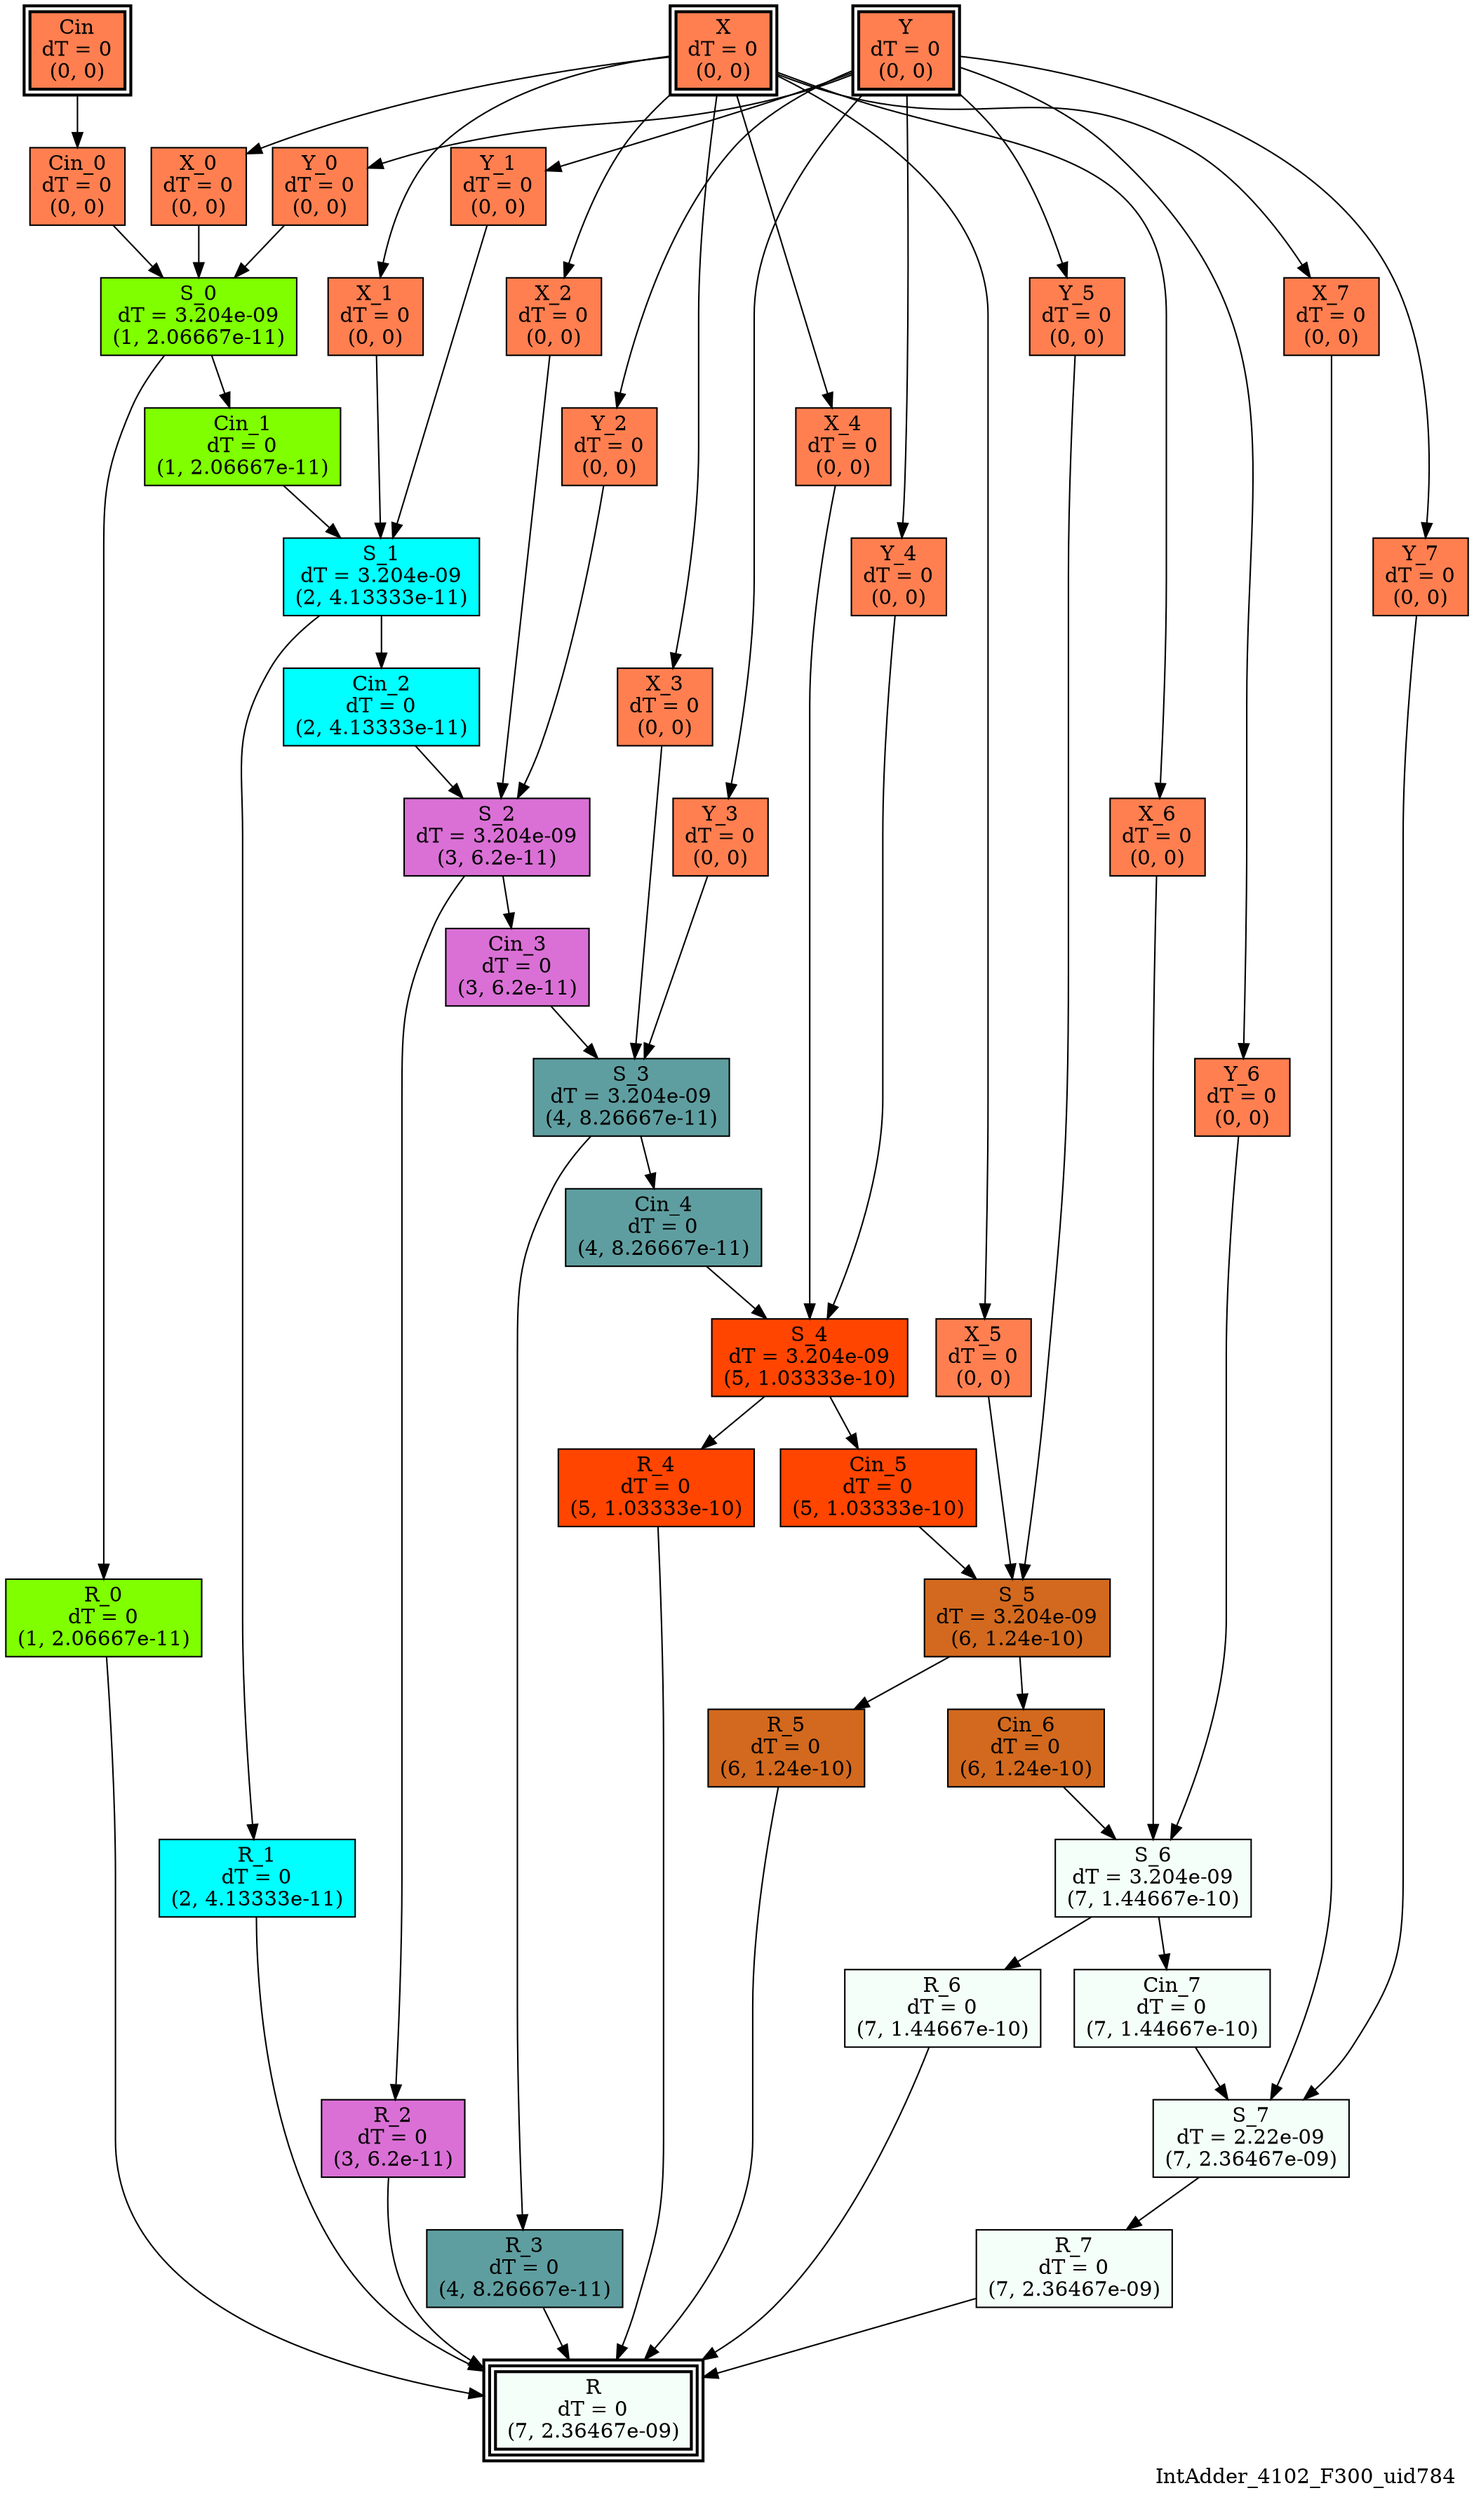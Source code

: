 digraph IntAdder_4102_F300_uid784
{
	//graph drawing options
	label=IntAdder_4102_F300_uid784;
	labelloc=bottom;
	labeljust=right;
	ratio=auto;
	nodesep=0.25;
	ranksep=0.5;

	//input/output signals of operator IntAdder_4102_F300_uid784
	X__IntAdder_4102_F300_uid784 [ label="X\ndT = 0\n(0, 0)", shape=box, color=black, style="bold, filled", fillcolor=coral, peripheries=2 ];
	Y__IntAdder_4102_F300_uid784 [ label="Y\ndT = 0\n(0, 0)", shape=box, color=black, style="bold, filled", fillcolor=coral, peripheries=2 ];
	Cin__IntAdder_4102_F300_uid784 [ label="Cin\ndT = 0\n(0, 0)", shape=box, color=black, style="bold, filled", fillcolor=coral, peripheries=2 ];
	R__IntAdder_4102_F300_uid784 [ label="R\ndT = 0\n(7, 2.36467e-09)", shape=box, color=black, style="bold, filled", fillcolor=mintcream, peripheries=3 ];
	{rank=same X__IntAdder_4102_F300_uid784, Y__IntAdder_4102_F300_uid784, Cin__IntAdder_4102_F300_uid784};
	{rank=same R__IntAdder_4102_F300_uid784};
	//internal signals of operator IntAdder_4102_F300_uid784
	Cin_0__IntAdder_4102_F300_uid784 [ label="Cin_0\ndT = 0\n(0, 0)", shape=box, color=black, style=filled, fillcolor=coral, peripheries=1 ];
	X_0__IntAdder_4102_F300_uid784 [ label="X_0\ndT = 0\n(0, 0)", shape=box, color=black, style=filled, fillcolor=coral, peripheries=1 ];
	Y_0__IntAdder_4102_F300_uid784 [ label="Y_0\ndT = 0\n(0, 0)", shape=box, color=black, style=filled, fillcolor=coral, peripheries=1 ];
	S_0__IntAdder_4102_F300_uid784 [ label="S_0\ndT = 3.204e-09\n(1, 2.06667e-11)", shape=box, color=black, style=filled, fillcolor=chartreuse, peripheries=1 ];
	R_0__IntAdder_4102_F300_uid784 [ label="R_0\ndT = 0\n(1, 2.06667e-11)", shape=box, color=black, style=filled, fillcolor=chartreuse, peripheries=1 ];
	Cin_1__IntAdder_4102_F300_uid784 [ label="Cin_1\ndT = 0\n(1, 2.06667e-11)", shape=box, color=black, style=filled, fillcolor=chartreuse, peripheries=1 ];
	X_1__IntAdder_4102_F300_uid784 [ label="X_1\ndT = 0\n(0, 0)", shape=box, color=black, style=filled, fillcolor=coral, peripheries=1 ];
	Y_1__IntAdder_4102_F300_uid784 [ label="Y_1\ndT = 0\n(0, 0)", shape=box, color=black, style=filled, fillcolor=coral, peripheries=1 ];
	S_1__IntAdder_4102_F300_uid784 [ label="S_1\ndT = 3.204e-09\n(2, 4.13333e-11)", shape=box, color=black, style=filled, fillcolor=cyan, peripheries=1 ];
	R_1__IntAdder_4102_F300_uid784 [ label="R_1\ndT = 0\n(2, 4.13333e-11)", shape=box, color=black, style=filled, fillcolor=cyan, peripheries=1 ];
	Cin_2__IntAdder_4102_F300_uid784 [ label="Cin_2\ndT = 0\n(2, 4.13333e-11)", shape=box, color=black, style=filled, fillcolor=cyan, peripheries=1 ];
	X_2__IntAdder_4102_F300_uid784 [ label="X_2\ndT = 0\n(0, 0)", shape=box, color=black, style=filled, fillcolor=coral, peripheries=1 ];
	Y_2__IntAdder_4102_F300_uid784 [ label="Y_2\ndT = 0\n(0, 0)", shape=box, color=black, style=filled, fillcolor=coral, peripheries=1 ];
	S_2__IntAdder_4102_F300_uid784 [ label="S_2\ndT = 3.204e-09\n(3, 6.2e-11)", shape=box, color=black, style=filled, fillcolor=orchid, peripheries=1 ];
	R_2__IntAdder_4102_F300_uid784 [ label="R_2\ndT = 0\n(3, 6.2e-11)", shape=box, color=black, style=filled, fillcolor=orchid, peripheries=1 ];
	Cin_3__IntAdder_4102_F300_uid784 [ label="Cin_3\ndT = 0\n(3, 6.2e-11)", shape=box, color=black, style=filled, fillcolor=orchid, peripheries=1 ];
	X_3__IntAdder_4102_F300_uid784 [ label="X_3\ndT = 0\n(0, 0)", shape=box, color=black, style=filled, fillcolor=coral, peripheries=1 ];
	Y_3__IntAdder_4102_F300_uid784 [ label="Y_3\ndT = 0\n(0, 0)", shape=box, color=black, style=filled, fillcolor=coral, peripheries=1 ];
	S_3__IntAdder_4102_F300_uid784 [ label="S_3\ndT = 3.204e-09\n(4, 8.26667e-11)", shape=box, color=black, style=filled, fillcolor=cadetblue, peripheries=1 ];
	R_3__IntAdder_4102_F300_uid784 [ label="R_3\ndT = 0\n(4, 8.26667e-11)", shape=box, color=black, style=filled, fillcolor=cadetblue, peripheries=1 ];
	Cin_4__IntAdder_4102_F300_uid784 [ label="Cin_4\ndT = 0\n(4, 8.26667e-11)", shape=box, color=black, style=filled, fillcolor=cadetblue, peripheries=1 ];
	X_4__IntAdder_4102_F300_uid784 [ label="X_4\ndT = 0\n(0, 0)", shape=box, color=black, style=filled, fillcolor=coral, peripheries=1 ];
	Y_4__IntAdder_4102_F300_uid784 [ label="Y_4\ndT = 0\n(0, 0)", shape=box, color=black, style=filled, fillcolor=coral, peripheries=1 ];
	S_4__IntAdder_4102_F300_uid784 [ label="S_4\ndT = 3.204e-09\n(5, 1.03333e-10)", shape=box, color=black, style=filled, fillcolor=orangered, peripheries=1 ];
	R_4__IntAdder_4102_F300_uid784 [ label="R_4\ndT = 0\n(5, 1.03333e-10)", shape=box, color=black, style=filled, fillcolor=orangered, peripheries=1 ];
	Cin_5__IntAdder_4102_F300_uid784 [ label="Cin_5\ndT = 0\n(5, 1.03333e-10)", shape=box, color=black, style=filled, fillcolor=orangered, peripheries=1 ];
	X_5__IntAdder_4102_F300_uid784 [ label="X_5\ndT = 0\n(0, 0)", shape=box, color=black, style=filled, fillcolor=coral, peripheries=1 ];
	Y_5__IntAdder_4102_F300_uid784 [ label="Y_5\ndT = 0\n(0, 0)", shape=box, color=black, style=filled, fillcolor=coral, peripheries=1 ];
	S_5__IntAdder_4102_F300_uid784 [ label="S_5\ndT = 3.204e-09\n(6, 1.24e-10)", shape=box, color=black, style=filled, fillcolor=chocolate, peripheries=1 ];
	R_5__IntAdder_4102_F300_uid784 [ label="R_5\ndT = 0\n(6, 1.24e-10)", shape=box, color=black, style=filled, fillcolor=chocolate, peripheries=1 ];
	Cin_6__IntAdder_4102_F300_uid784 [ label="Cin_6\ndT = 0\n(6, 1.24e-10)", shape=box, color=black, style=filled, fillcolor=chocolate, peripheries=1 ];
	X_6__IntAdder_4102_F300_uid784 [ label="X_6\ndT = 0\n(0, 0)", shape=box, color=black, style=filled, fillcolor=coral, peripheries=1 ];
	Y_6__IntAdder_4102_F300_uid784 [ label="Y_6\ndT = 0\n(0, 0)", shape=box, color=black, style=filled, fillcolor=coral, peripheries=1 ];
	S_6__IntAdder_4102_F300_uid784 [ label="S_6\ndT = 3.204e-09\n(7, 1.44667e-10)", shape=box, color=black, style=filled, fillcolor=mintcream, peripheries=1 ];
	R_6__IntAdder_4102_F300_uid784 [ label="R_6\ndT = 0\n(7, 1.44667e-10)", shape=box, color=black, style=filled, fillcolor=mintcream, peripheries=1 ];
	Cin_7__IntAdder_4102_F300_uid784 [ label="Cin_7\ndT = 0\n(7, 1.44667e-10)", shape=box, color=black, style=filled, fillcolor=mintcream, peripheries=1 ];
	X_7__IntAdder_4102_F300_uid784 [ label="X_7\ndT = 0\n(0, 0)", shape=box, color=black, style=filled, fillcolor=coral, peripheries=1 ];
	Y_7__IntAdder_4102_F300_uid784 [ label="Y_7\ndT = 0\n(0, 0)", shape=box, color=black, style=filled, fillcolor=coral, peripheries=1 ];
	S_7__IntAdder_4102_F300_uid784 [ label="S_7\ndT = 2.22e-09\n(7, 2.36467e-09)", shape=box, color=black, style=filled, fillcolor=mintcream, peripheries=1 ];
	R_7__IntAdder_4102_F300_uid784 [ label="R_7\ndT = 0\n(7, 2.36467e-09)", shape=box, color=black, style=filled, fillcolor=mintcream, peripheries=1 ];

	//subcomponents of operator IntAdder_4102_F300_uid784

	//input and internal signal connections of operator IntAdder_4102_F300_uid784
	X__IntAdder_4102_F300_uid784 -> X_0__IntAdder_4102_F300_uid784 [ arrowhead=normal, arrowsize=1.0, arrowtail=normal, color=black, dir=forward  ];
	X__IntAdder_4102_F300_uid784 -> X_1__IntAdder_4102_F300_uid784 [ arrowhead=normal, arrowsize=1.0, arrowtail=normal, color=black, dir=forward  ];
	X__IntAdder_4102_F300_uid784 -> X_2__IntAdder_4102_F300_uid784 [ arrowhead=normal, arrowsize=1.0, arrowtail=normal, color=black, dir=forward  ];
	X__IntAdder_4102_F300_uid784 -> X_3__IntAdder_4102_F300_uid784 [ arrowhead=normal, arrowsize=1.0, arrowtail=normal, color=black, dir=forward  ];
	X__IntAdder_4102_F300_uid784 -> X_4__IntAdder_4102_F300_uid784 [ arrowhead=normal, arrowsize=1.0, arrowtail=normal, color=black, dir=forward  ];
	X__IntAdder_4102_F300_uid784 -> X_5__IntAdder_4102_F300_uid784 [ arrowhead=normal, arrowsize=1.0, arrowtail=normal, color=black, dir=forward  ];
	X__IntAdder_4102_F300_uid784 -> X_6__IntAdder_4102_F300_uid784 [ arrowhead=normal, arrowsize=1.0, arrowtail=normal, color=black, dir=forward  ];
	X__IntAdder_4102_F300_uid784 -> X_7__IntAdder_4102_F300_uid784 [ arrowhead=normal, arrowsize=1.0, arrowtail=normal, color=black, dir=forward  ];
	Y__IntAdder_4102_F300_uid784 -> Y_0__IntAdder_4102_F300_uid784 [ arrowhead=normal, arrowsize=1.0, arrowtail=normal, color=black, dir=forward  ];
	Y__IntAdder_4102_F300_uid784 -> Y_1__IntAdder_4102_F300_uid784 [ arrowhead=normal, arrowsize=1.0, arrowtail=normal, color=black, dir=forward  ];
	Y__IntAdder_4102_F300_uid784 -> Y_2__IntAdder_4102_F300_uid784 [ arrowhead=normal, arrowsize=1.0, arrowtail=normal, color=black, dir=forward  ];
	Y__IntAdder_4102_F300_uid784 -> Y_3__IntAdder_4102_F300_uid784 [ arrowhead=normal, arrowsize=1.0, arrowtail=normal, color=black, dir=forward  ];
	Y__IntAdder_4102_F300_uid784 -> Y_4__IntAdder_4102_F300_uid784 [ arrowhead=normal, arrowsize=1.0, arrowtail=normal, color=black, dir=forward  ];
	Y__IntAdder_4102_F300_uid784 -> Y_5__IntAdder_4102_F300_uid784 [ arrowhead=normal, arrowsize=1.0, arrowtail=normal, color=black, dir=forward  ];
	Y__IntAdder_4102_F300_uid784 -> Y_6__IntAdder_4102_F300_uid784 [ arrowhead=normal, arrowsize=1.0, arrowtail=normal, color=black, dir=forward  ];
	Y__IntAdder_4102_F300_uid784 -> Y_7__IntAdder_4102_F300_uid784 [ arrowhead=normal, arrowsize=1.0, arrowtail=normal, color=black, dir=forward  ];
	Cin__IntAdder_4102_F300_uid784 -> Cin_0__IntAdder_4102_F300_uid784 [ arrowhead=normal, arrowsize=1.0, arrowtail=normal, color=black, dir=forward  ];
	Cin_0__IntAdder_4102_F300_uid784 -> S_0__IntAdder_4102_F300_uid784 [ arrowhead=normal, arrowsize=1.0, arrowtail=normal, color=black, dir=forward  ];
	X_0__IntAdder_4102_F300_uid784 -> S_0__IntAdder_4102_F300_uid784 [ arrowhead=normal, arrowsize=1.0, arrowtail=normal, color=black, dir=forward  ];
	Y_0__IntAdder_4102_F300_uid784 -> S_0__IntAdder_4102_F300_uid784 [ arrowhead=normal, arrowsize=1.0, arrowtail=normal, color=black, dir=forward  ];
	S_0__IntAdder_4102_F300_uid784 -> R_0__IntAdder_4102_F300_uid784 [ arrowhead=normal, arrowsize=1.0, arrowtail=normal, color=black, dir=forward  ];
	S_0__IntAdder_4102_F300_uid784 -> Cin_1__IntAdder_4102_F300_uid784 [ arrowhead=normal, arrowsize=1.0, arrowtail=normal, color=black, dir=forward  ];
	R_0__IntAdder_4102_F300_uid784 -> R__IntAdder_4102_F300_uid784 [ arrowhead=normal, arrowsize=1.0, arrowtail=normal, color=black, dir=forward  ];
	Cin_1__IntAdder_4102_F300_uid784 -> S_1__IntAdder_4102_F300_uid784 [ arrowhead=normal, arrowsize=1.0, arrowtail=normal, color=black, dir=forward  ];
	X_1__IntAdder_4102_F300_uid784 -> S_1__IntAdder_4102_F300_uid784 [ arrowhead=normal, arrowsize=1.0, arrowtail=normal, color=black, dir=forward  ];
	Y_1__IntAdder_4102_F300_uid784 -> S_1__IntAdder_4102_F300_uid784 [ arrowhead=normal, arrowsize=1.0, arrowtail=normal, color=black, dir=forward  ];
	S_1__IntAdder_4102_F300_uid784 -> R_1__IntAdder_4102_F300_uid784 [ arrowhead=normal, arrowsize=1.0, arrowtail=normal, color=black, dir=forward  ];
	S_1__IntAdder_4102_F300_uid784 -> Cin_2__IntAdder_4102_F300_uid784 [ arrowhead=normal, arrowsize=1.0, arrowtail=normal, color=black, dir=forward  ];
	R_1__IntAdder_4102_F300_uid784 -> R__IntAdder_4102_F300_uid784 [ arrowhead=normal, arrowsize=1.0, arrowtail=normal, color=black, dir=forward  ];
	Cin_2__IntAdder_4102_F300_uid784 -> S_2__IntAdder_4102_F300_uid784 [ arrowhead=normal, arrowsize=1.0, arrowtail=normal, color=black, dir=forward  ];
	X_2__IntAdder_4102_F300_uid784 -> S_2__IntAdder_4102_F300_uid784 [ arrowhead=normal, arrowsize=1.0, arrowtail=normal, color=black, dir=forward  ];
	Y_2__IntAdder_4102_F300_uid784 -> S_2__IntAdder_4102_F300_uid784 [ arrowhead=normal, arrowsize=1.0, arrowtail=normal, color=black, dir=forward  ];
	S_2__IntAdder_4102_F300_uid784 -> R_2__IntAdder_4102_F300_uid784 [ arrowhead=normal, arrowsize=1.0, arrowtail=normal, color=black, dir=forward  ];
	S_2__IntAdder_4102_F300_uid784 -> Cin_3__IntAdder_4102_F300_uid784 [ arrowhead=normal, arrowsize=1.0, arrowtail=normal, color=black, dir=forward  ];
	R_2__IntAdder_4102_F300_uid784 -> R__IntAdder_4102_F300_uid784 [ arrowhead=normal, arrowsize=1.0, arrowtail=normal, color=black, dir=forward  ];
	Cin_3__IntAdder_4102_F300_uid784 -> S_3__IntAdder_4102_F300_uid784 [ arrowhead=normal, arrowsize=1.0, arrowtail=normal, color=black, dir=forward  ];
	X_3__IntAdder_4102_F300_uid784 -> S_3__IntAdder_4102_F300_uid784 [ arrowhead=normal, arrowsize=1.0, arrowtail=normal, color=black, dir=forward  ];
	Y_3__IntAdder_4102_F300_uid784 -> S_3__IntAdder_4102_F300_uid784 [ arrowhead=normal, arrowsize=1.0, arrowtail=normal, color=black, dir=forward  ];
	S_3__IntAdder_4102_F300_uid784 -> R_3__IntAdder_4102_F300_uid784 [ arrowhead=normal, arrowsize=1.0, arrowtail=normal, color=black, dir=forward  ];
	S_3__IntAdder_4102_F300_uid784 -> Cin_4__IntAdder_4102_F300_uid784 [ arrowhead=normal, arrowsize=1.0, arrowtail=normal, color=black, dir=forward  ];
	R_3__IntAdder_4102_F300_uid784 -> R__IntAdder_4102_F300_uid784 [ arrowhead=normal, arrowsize=1.0, arrowtail=normal, color=black, dir=forward  ];
	Cin_4__IntAdder_4102_F300_uid784 -> S_4__IntAdder_4102_F300_uid784 [ arrowhead=normal, arrowsize=1.0, arrowtail=normal, color=black, dir=forward  ];
	X_4__IntAdder_4102_F300_uid784 -> S_4__IntAdder_4102_F300_uid784 [ arrowhead=normal, arrowsize=1.0, arrowtail=normal, color=black, dir=forward  ];
	Y_4__IntAdder_4102_F300_uid784 -> S_4__IntAdder_4102_F300_uid784 [ arrowhead=normal, arrowsize=1.0, arrowtail=normal, color=black, dir=forward  ];
	S_4__IntAdder_4102_F300_uid784 -> R_4__IntAdder_4102_F300_uid784 [ arrowhead=normal, arrowsize=1.0, arrowtail=normal, color=black, dir=forward  ];
	S_4__IntAdder_4102_F300_uid784 -> Cin_5__IntAdder_4102_F300_uid784 [ arrowhead=normal, arrowsize=1.0, arrowtail=normal, color=black, dir=forward  ];
	R_4__IntAdder_4102_F300_uid784 -> R__IntAdder_4102_F300_uid784 [ arrowhead=normal, arrowsize=1.0, arrowtail=normal, color=black, dir=forward  ];
	Cin_5__IntAdder_4102_F300_uid784 -> S_5__IntAdder_4102_F300_uid784 [ arrowhead=normal, arrowsize=1.0, arrowtail=normal, color=black, dir=forward  ];
	X_5__IntAdder_4102_F300_uid784 -> S_5__IntAdder_4102_F300_uid784 [ arrowhead=normal, arrowsize=1.0, arrowtail=normal, color=black, dir=forward  ];
	Y_5__IntAdder_4102_F300_uid784 -> S_5__IntAdder_4102_F300_uid784 [ arrowhead=normal, arrowsize=1.0, arrowtail=normal, color=black, dir=forward  ];
	S_5__IntAdder_4102_F300_uid784 -> R_5__IntAdder_4102_F300_uid784 [ arrowhead=normal, arrowsize=1.0, arrowtail=normal, color=black, dir=forward  ];
	S_5__IntAdder_4102_F300_uid784 -> Cin_6__IntAdder_4102_F300_uid784 [ arrowhead=normal, arrowsize=1.0, arrowtail=normal, color=black, dir=forward  ];
	R_5__IntAdder_4102_F300_uid784 -> R__IntAdder_4102_F300_uid784 [ arrowhead=normal, arrowsize=1.0, arrowtail=normal, color=black, dir=forward  ];
	Cin_6__IntAdder_4102_F300_uid784 -> S_6__IntAdder_4102_F300_uid784 [ arrowhead=normal, arrowsize=1.0, arrowtail=normal, color=black, dir=forward  ];
	X_6__IntAdder_4102_F300_uid784 -> S_6__IntAdder_4102_F300_uid784 [ arrowhead=normal, arrowsize=1.0, arrowtail=normal, color=black, dir=forward  ];
	Y_6__IntAdder_4102_F300_uid784 -> S_6__IntAdder_4102_F300_uid784 [ arrowhead=normal, arrowsize=1.0, arrowtail=normal, color=black, dir=forward  ];
	S_6__IntAdder_4102_F300_uid784 -> R_6__IntAdder_4102_F300_uid784 [ arrowhead=normal, arrowsize=1.0, arrowtail=normal, color=black, dir=forward  ];
	S_6__IntAdder_4102_F300_uid784 -> Cin_7__IntAdder_4102_F300_uid784 [ arrowhead=normal, arrowsize=1.0, arrowtail=normal, color=black, dir=forward  ];
	R_6__IntAdder_4102_F300_uid784 -> R__IntAdder_4102_F300_uid784 [ arrowhead=normal, arrowsize=1.0, arrowtail=normal, color=black, dir=forward  ];
	Cin_7__IntAdder_4102_F300_uid784 -> S_7__IntAdder_4102_F300_uid784 [ arrowhead=normal, arrowsize=1.0, arrowtail=normal, color=black, dir=forward  ];
	X_7__IntAdder_4102_F300_uid784 -> S_7__IntAdder_4102_F300_uid784 [ arrowhead=normal, arrowsize=1.0, arrowtail=normal, color=black, dir=forward  ];
	Y_7__IntAdder_4102_F300_uid784 -> S_7__IntAdder_4102_F300_uid784 [ arrowhead=normal, arrowsize=1.0, arrowtail=normal, color=black, dir=forward  ];
	S_7__IntAdder_4102_F300_uid784 -> R_7__IntAdder_4102_F300_uid784 [ arrowhead=normal, arrowsize=1.0, arrowtail=normal, color=black, dir=forward  ];
	R_7__IntAdder_4102_F300_uid784 -> R__IntAdder_4102_F300_uid784 [ arrowhead=normal, arrowsize=1.0, arrowtail=normal, color=black, dir=forward  ];
}

